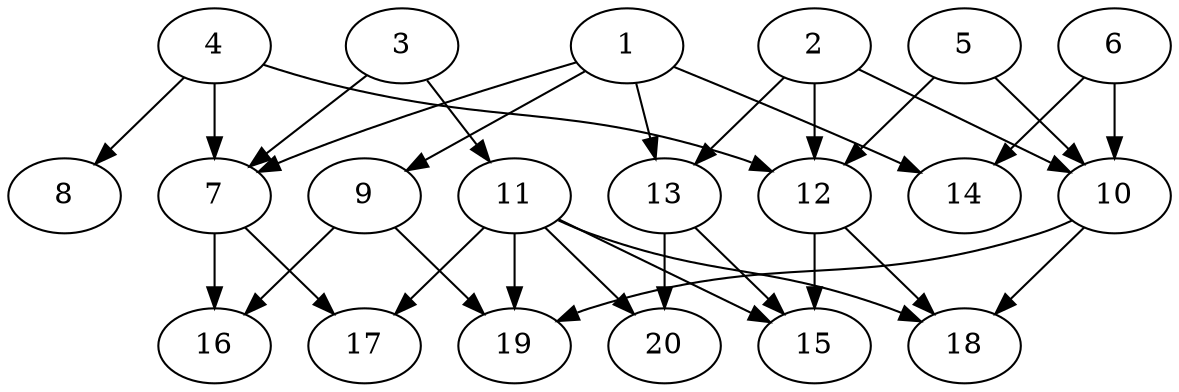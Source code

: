 // DAG automatically generated by daggen at Sat Jul 27 15:38:13 2019
// ./daggen --dot -n 20 --ccr 0.4 --fat 0.6 --regular 0.5 --density 0.4 --mindata 5242880 --maxdata 52428800 
digraph G {
  1 [size="89994240", alpha="0.13", expect_size="35997696"] 
  1 -> 7 [size ="35997696"]
  1 -> 9 [size ="35997696"]
  1 -> 13 [size ="35997696"]
  1 -> 14 [size ="35997696"]
  2 [size="90362880", alpha="0.18", expect_size="36145152"] 
  2 -> 10 [size ="36145152"]
  2 -> 12 [size ="36145152"]
  2 -> 13 [size ="36145152"]
  3 [size="115555840", alpha="0.03", expect_size="46222336"] 
  3 -> 7 [size ="46222336"]
  3 -> 11 [size ="46222336"]
  4 [size="72957440", alpha="0.19", expect_size="29182976"] 
  4 -> 7 [size ="29182976"]
  4 -> 8 [size ="29182976"]
  4 -> 12 [size ="29182976"]
  5 [size="57658880", alpha="0.15", expect_size="23063552"] 
  5 -> 10 [size ="23063552"]
  5 -> 12 [size ="23063552"]
  6 [size="114360320", alpha="0.12", expect_size="45744128"] 
  6 -> 10 [size ="45744128"]
  6 -> 14 [size ="45744128"]
  7 [size="58585600", alpha="0.17", expect_size="23434240"] 
  7 -> 16 [size ="23434240"]
  7 -> 17 [size ="23434240"]
  8 [size="17899520", alpha="0.06", expect_size="7159808"] 
  9 [size="63229440", alpha="0.06", expect_size="25291776"] 
  9 -> 16 [size ="25291776"]
  9 -> 19 [size ="25291776"]
  10 [size="53685760", alpha="0.05", expect_size="21474304"] 
  10 -> 18 [size ="21474304"]
  10 -> 19 [size ="21474304"]
  11 [size="31193600", alpha="0.05", expect_size="12477440"] 
  11 -> 15 [size ="12477440"]
  11 -> 17 [size ="12477440"]
  11 -> 18 [size ="12477440"]
  11 -> 19 [size ="12477440"]
  11 -> 20 [size ="12477440"]
  12 [size="108175360", alpha="0.14", expect_size="43270144"] 
  12 -> 15 [size ="43270144"]
  12 -> 18 [size ="43270144"]
  13 [size="97420800", alpha="0.06", expect_size="38968320"] 
  13 -> 15 [size ="38968320"]
  13 -> 20 [size ="38968320"]
  14 [size="113410560", alpha="0.19", expect_size="45364224"] 
  15 [size="109841920", alpha="0.19", expect_size="43936768"] 
  16 [size="78679040", alpha="0.20", expect_size="31471616"] 
  17 [size="31068160", alpha="0.05", expect_size="12427264"] 
  18 [size="128721920", alpha="0.12", expect_size="51488768"] 
  19 [size="48890880", alpha="0.12", expect_size="19556352"] 
  20 [size="83361280", alpha="0.05", expect_size="33344512"] 
}
